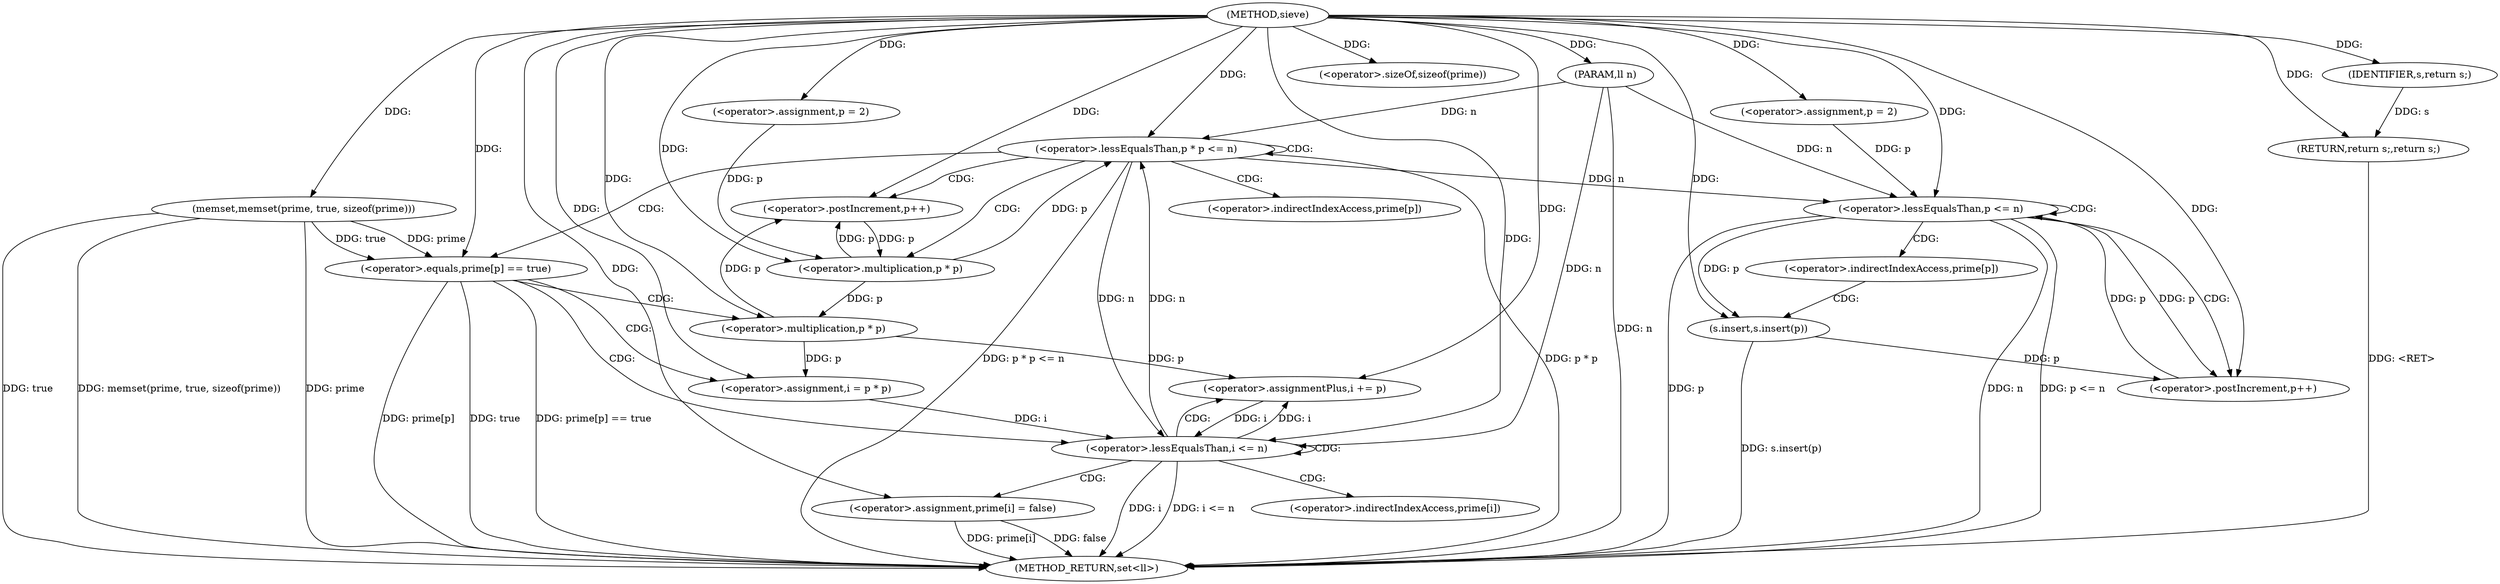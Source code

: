 digraph "sieve" {  
"1000296" [label = "(METHOD,sieve)" ]
"1000365" [label = "(METHOD_RETURN,set<ll>)" ]
"1000297" [label = "(PARAM,ll n)" ]
"1000301" [label = "(memset,memset(prime, true, sizeof(prime)))" ]
"1000363" [label = "(RETURN,return s;,return s;)" ]
"1000308" [label = "(<operator>.assignment,p = 2)" ]
"1000311" [label = "(<operator>.lessEqualsThan,p * p <= n)" ]
"1000316" [label = "(<operator>.postIncrement,p++)" ]
"1000347" [label = "(<operator>.assignment,p = 2)" ]
"1000350" [label = "(<operator>.lessEqualsThan,p <= n)" ]
"1000353" [label = "(<operator>.postIncrement,p++)" ]
"1000364" [label = "(IDENTIFIER,s,return s;)" ]
"1000304" [label = "(<operator>.sizeOf,sizeof(prime))" ]
"1000312" [label = "(<operator>.multiplication,p * p)" ]
"1000320" [label = "(<operator>.equals,prime[p] == true)" ]
"1000361" [label = "(s.insert,s.insert(p))" ]
"1000328" [label = "(<operator>.assignment,i = p * p)" ]
"1000333" [label = "(<operator>.lessEqualsThan,i <= n)" ]
"1000336" [label = "(<operator>.assignmentPlus,i += p)" ]
"1000340" [label = "(<operator>.assignment,prime[i] = false)" ]
"1000330" [label = "(<operator>.multiplication,p * p)" ]
"1000357" [label = "(<operator>.indirectIndexAccess,prime[p])" ]
"1000321" [label = "(<operator>.indirectIndexAccess,prime[p])" ]
"1000341" [label = "(<operator>.indirectIndexAccess,prime[i])" ]
  "1000297" -> "1000365"  [ label = "DDG: n"] 
  "1000301" -> "1000365"  [ label = "DDG: prime"] 
  "1000301" -> "1000365"  [ label = "DDG: true"] 
  "1000301" -> "1000365"  [ label = "DDG: memset(prime, true, sizeof(prime))"] 
  "1000311" -> "1000365"  [ label = "DDG: p * p"] 
  "1000311" -> "1000365"  [ label = "DDG: p * p <= n"] 
  "1000350" -> "1000365"  [ label = "DDG: p"] 
  "1000350" -> "1000365"  [ label = "DDG: n"] 
  "1000350" -> "1000365"  [ label = "DDG: p <= n"] 
  "1000361" -> "1000365"  [ label = "DDG: s.insert(p)"] 
  "1000320" -> "1000365"  [ label = "DDG: prime[p]"] 
  "1000320" -> "1000365"  [ label = "DDG: true"] 
  "1000320" -> "1000365"  [ label = "DDG: prime[p] == true"] 
  "1000333" -> "1000365"  [ label = "DDG: i"] 
  "1000333" -> "1000365"  [ label = "DDG: i <= n"] 
  "1000340" -> "1000365"  [ label = "DDG: prime[i]"] 
  "1000363" -> "1000365"  [ label = "DDG: <RET>"] 
  "1000340" -> "1000365"  [ label = "DDG: false"] 
  "1000296" -> "1000297"  [ label = "DDG: "] 
  "1000364" -> "1000363"  [ label = "DDG: s"] 
  "1000296" -> "1000363"  [ label = "DDG: "] 
  "1000296" -> "1000301"  [ label = "DDG: "] 
  "1000296" -> "1000308"  [ label = "DDG: "] 
  "1000296" -> "1000347"  [ label = "DDG: "] 
  "1000296" -> "1000364"  [ label = "DDG: "] 
  "1000296" -> "1000304"  [ label = "DDG: "] 
  "1000312" -> "1000311"  [ label = "DDG: p"] 
  "1000333" -> "1000311"  [ label = "DDG: n"] 
  "1000297" -> "1000311"  [ label = "DDG: n"] 
  "1000296" -> "1000311"  [ label = "DDG: "] 
  "1000312" -> "1000316"  [ label = "DDG: p"] 
  "1000330" -> "1000316"  [ label = "DDG: p"] 
  "1000296" -> "1000316"  [ label = "DDG: "] 
  "1000347" -> "1000350"  [ label = "DDG: p"] 
  "1000353" -> "1000350"  [ label = "DDG: p"] 
  "1000296" -> "1000350"  [ label = "DDG: "] 
  "1000311" -> "1000350"  [ label = "DDG: n"] 
  "1000297" -> "1000350"  [ label = "DDG: n"] 
  "1000350" -> "1000353"  [ label = "DDG: p"] 
  "1000361" -> "1000353"  [ label = "DDG: p"] 
  "1000296" -> "1000353"  [ label = "DDG: "] 
  "1000308" -> "1000312"  [ label = "DDG: p"] 
  "1000316" -> "1000312"  [ label = "DDG: p"] 
  "1000296" -> "1000312"  [ label = "DDG: "] 
  "1000301" -> "1000320"  [ label = "DDG: prime"] 
  "1000301" -> "1000320"  [ label = "DDG: true"] 
  "1000296" -> "1000320"  [ label = "DDG: "] 
  "1000330" -> "1000328"  [ label = "DDG: p"] 
  "1000330" -> "1000336"  [ label = "DDG: p"] 
  "1000296" -> "1000336"  [ label = "DDG: "] 
  "1000350" -> "1000361"  [ label = "DDG: p"] 
  "1000296" -> "1000361"  [ label = "DDG: "] 
  "1000296" -> "1000328"  [ label = "DDG: "] 
  "1000328" -> "1000333"  [ label = "DDG: i"] 
  "1000336" -> "1000333"  [ label = "DDG: i"] 
  "1000296" -> "1000333"  [ label = "DDG: "] 
  "1000311" -> "1000333"  [ label = "DDG: n"] 
  "1000297" -> "1000333"  [ label = "DDG: n"] 
  "1000333" -> "1000336"  [ label = "DDG: i"] 
  "1000296" -> "1000340"  [ label = "DDG: "] 
  "1000312" -> "1000330"  [ label = "DDG: p"] 
  "1000296" -> "1000330"  [ label = "DDG: "] 
  "1000311" -> "1000316"  [ label = "CDG: "] 
  "1000311" -> "1000311"  [ label = "CDG: "] 
  "1000311" -> "1000312"  [ label = "CDG: "] 
  "1000311" -> "1000320"  [ label = "CDG: "] 
  "1000311" -> "1000321"  [ label = "CDG: "] 
  "1000350" -> "1000357"  [ label = "CDG: "] 
  "1000350" -> "1000350"  [ label = "CDG: "] 
  "1000350" -> "1000353"  [ label = "CDG: "] 
  "1000320" -> "1000328"  [ label = "CDG: "] 
  "1000320" -> "1000330"  [ label = "CDG: "] 
  "1000320" -> "1000333"  [ label = "CDG: "] 
  "1000357" -> "1000361"  [ label = "CDG: "] 
  "1000333" -> "1000341"  [ label = "CDG: "] 
  "1000333" -> "1000333"  [ label = "CDG: "] 
  "1000333" -> "1000336"  [ label = "CDG: "] 
  "1000333" -> "1000340"  [ label = "CDG: "] 
}
